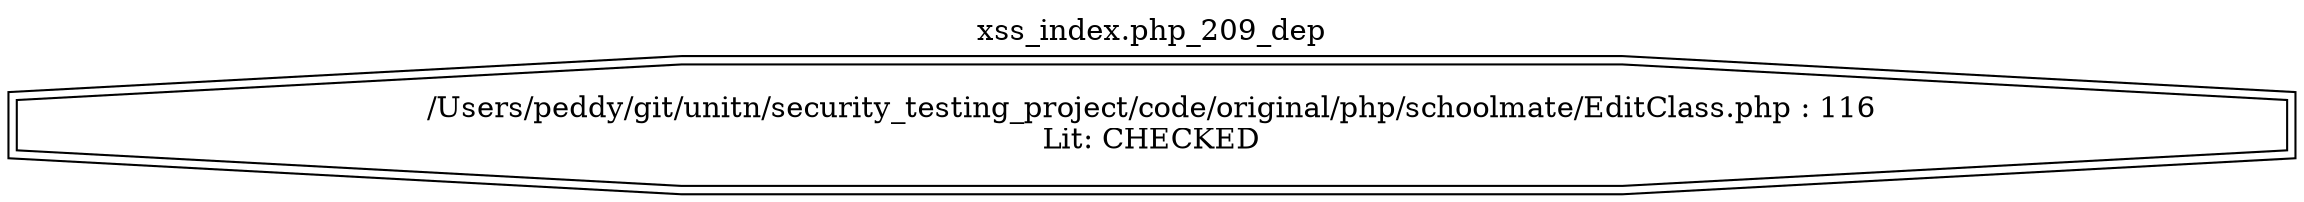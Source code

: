digraph cfg {
  label="xss_index.php_209_dep";
  labelloc=t;
  n1 [shape=doubleoctagon, label="/Users/peddy/git/unitn/security_testing_project/code/original/php/schoolmate/EditClass.php : 116\nLit: CHECKED\n"];
}
